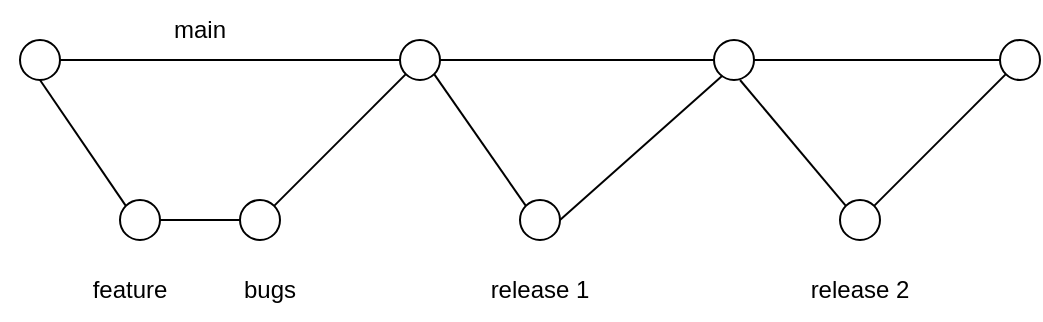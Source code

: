 <mxfile version="20.8.10" type="github">
  <diagram id="cRRqv47HqloywP55wqdQ" name="Page-1">
    <mxGraphModel dx="794" dy="430" grid="1" gridSize="10" guides="1" tooltips="1" connect="1" arrows="1" fold="1" page="1" pageScale="1" pageWidth="850" pageHeight="1100" math="0" shadow="0">
      <root>
        <mxCell id="0" />
        <mxCell id="1" parent="0" />
        <mxCell id="FpPCtnjyutJpVuYdoOeV-2" value="" style="ellipse;whiteSpace=wrap;html=1;aspect=fixed;" parent="1" vertex="1">
          <mxGeometry x="200" y="170" width="20" height="20" as="geometry" />
        </mxCell>
        <mxCell id="5jZFe3Vxfs2hOPpYQZD1-1" value="" style="ellipse;whiteSpace=wrap;html=1;aspect=fixed;" parent="1" vertex="1">
          <mxGeometry x="390" y="170" width="20" height="20" as="geometry" />
        </mxCell>
        <mxCell id="5jZFe3Vxfs2hOPpYQZD1-2" value="" style="ellipse;whiteSpace=wrap;html=1;aspect=fixed;" parent="1" vertex="1">
          <mxGeometry x="690" y="170" width="20" height="20" as="geometry" />
        </mxCell>
        <mxCell id="5jZFe3Vxfs2hOPpYQZD1-3" value="" style="ellipse;whiteSpace=wrap;html=1;aspect=fixed;" parent="1" vertex="1">
          <mxGeometry x="250" y="250" width="20" height="20" as="geometry" />
        </mxCell>
        <mxCell id="5jZFe3Vxfs2hOPpYQZD1-4" value="" style="ellipse;whiteSpace=wrap;html=1;aspect=fixed;" parent="1" vertex="1">
          <mxGeometry x="310" y="250" width="20" height="20" as="geometry" />
        </mxCell>
        <mxCell id="5jZFe3Vxfs2hOPpYQZD1-8" value="" style="ellipse;whiteSpace=wrap;html=1;aspect=fixed;" parent="1" vertex="1">
          <mxGeometry x="450" y="250" width="20" height="20" as="geometry" />
        </mxCell>
        <mxCell id="5jZFe3Vxfs2hOPpYQZD1-9" value="" style="ellipse;whiteSpace=wrap;html=1;aspect=fixed;" parent="1" vertex="1">
          <mxGeometry x="610" y="250" width="20" height="20" as="geometry" />
        </mxCell>
        <mxCell id="5jZFe3Vxfs2hOPpYQZD1-13" value="" style="endArrow=none;html=1;rounded=0;exitX=1;exitY=0.5;exitDx=0;exitDy=0;entryX=0;entryY=0.5;entryDx=0;entryDy=0;" parent="1" source="FpPCtnjyutJpVuYdoOeV-2" target="5jZFe3Vxfs2hOPpYQZD1-1" edge="1">
          <mxGeometry width="50" height="50" relative="1" as="geometry">
            <mxPoint x="380" y="270" as="sourcePoint" />
            <mxPoint x="430" y="220" as="targetPoint" />
          </mxGeometry>
        </mxCell>
        <mxCell id="5jZFe3Vxfs2hOPpYQZD1-14" value="" style="endArrow=none;html=1;rounded=0;exitX=1;exitY=0.5;exitDx=0;exitDy=0;entryX=0;entryY=0.5;entryDx=0;entryDy=0;startArrow=none;" parent="1" source="9eJOyd8Dp_l376vP8gxB-1" target="5jZFe3Vxfs2hOPpYQZD1-2" edge="1">
          <mxGeometry width="50" height="50" relative="1" as="geometry">
            <mxPoint x="425" y="179.5" as="sourcePoint" />
            <mxPoint x="595" y="179.5" as="targetPoint" />
          </mxGeometry>
        </mxCell>
        <mxCell id="5jZFe3Vxfs2hOPpYQZD1-15" value="main" style="text;html=1;strokeColor=none;fillColor=none;align=center;verticalAlign=middle;whiteSpace=wrap;rounded=0;" parent="1" vertex="1">
          <mxGeometry x="260" y="150" width="60" height="30" as="geometry" />
        </mxCell>
        <mxCell id="5jZFe3Vxfs2hOPpYQZD1-17" value="" style="endArrow=none;html=1;rounded=0;exitX=1;exitY=0.5;exitDx=0;exitDy=0;entryX=0;entryY=0.5;entryDx=0;entryDy=0;" parent="1" source="5jZFe3Vxfs2hOPpYQZD1-3" target="5jZFe3Vxfs2hOPpYQZD1-4" edge="1">
          <mxGeometry width="50" height="50" relative="1" as="geometry">
            <mxPoint x="290" y="320" as="sourcePoint" />
            <mxPoint x="340" y="270" as="targetPoint" />
          </mxGeometry>
        </mxCell>
        <mxCell id="5jZFe3Vxfs2hOPpYQZD1-18" value="" style="endArrow=none;html=1;rounded=0;exitX=1;exitY=0.5;exitDx=0;exitDy=0;" parent="1" source="5jZFe3Vxfs2hOPpYQZD1-8" edge="1">
          <mxGeometry width="50" height="50" relative="1" as="geometry">
            <mxPoint x="460" y="290" as="sourcePoint" />
            <mxPoint x="560" y="180" as="targetPoint" />
          </mxGeometry>
        </mxCell>
        <mxCell id="5jZFe3Vxfs2hOPpYQZD1-19" value="" style="endArrow=none;html=1;rounded=0;entryX=0;entryY=1;entryDx=0;entryDy=0;exitX=1;exitY=0;exitDx=0;exitDy=0;" parent="1" source="5jZFe3Vxfs2hOPpYQZD1-4" target="5jZFe3Vxfs2hOPpYQZD1-1" edge="1">
          <mxGeometry width="50" height="50" relative="1" as="geometry">
            <mxPoint x="340" y="300" as="sourcePoint" />
            <mxPoint x="390" y="250" as="targetPoint" />
          </mxGeometry>
        </mxCell>
        <mxCell id="5jZFe3Vxfs2hOPpYQZD1-20" value="" style="endArrow=none;html=1;rounded=0;entryX=0.5;entryY=1;entryDx=0;entryDy=0;exitX=0;exitY=0;exitDx=0;exitDy=0;" parent="1" source="5jZFe3Vxfs2hOPpYQZD1-3" target="FpPCtnjyutJpVuYdoOeV-2" edge="1">
          <mxGeometry width="50" height="50" relative="1" as="geometry">
            <mxPoint x="340" y="300" as="sourcePoint" />
            <mxPoint x="390" y="250" as="targetPoint" />
            <Array as="points">
              <mxPoint x="210" y="190" />
            </Array>
          </mxGeometry>
        </mxCell>
        <mxCell id="5jZFe3Vxfs2hOPpYQZD1-21" value="" style="endArrow=none;html=1;rounded=0;entryX=1;entryY=1;entryDx=0;entryDy=0;exitX=0;exitY=0;exitDx=0;exitDy=0;" parent="1" source="5jZFe3Vxfs2hOPpYQZD1-8" target="5jZFe3Vxfs2hOPpYQZD1-1" edge="1">
          <mxGeometry width="50" height="50" relative="1" as="geometry">
            <mxPoint x="520" y="310" as="sourcePoint" />
            <mxPoint x="570" y="260" as="targetPoint" />
          </mxGeometry>
        </mxCell>
        <mxCell id="5jZFe3Vxfs2hOPpYQZD1-22" value="" style="endArrow=none;html=1;rounded=0;entryX=0;entryY=1;entryDx=0;entryDy=0;exitX=1;exitY=0;exitDx=0;exitDy=0;" parent="1" source="5jZFe3Vxfs2hOPpYQZD1-9" target="5jZFe3Vxfs2hOPpYQZD1-2" edge="1">
          <mxGeometry width="50" height="50" relative="1" as="geometry">
            <mxPoint x="520" y="310" as="sourcePoint" />
            <mxPoint x="570" y="260" as="targetPoint" />
          </mxGeometry>
        </mxCell>
        <mxCell id="5jZFe3Vxfs2hOPpYQZD1-23" value="feature" style="text;html=1;strokeColor=none;fillColor=none;align=center;verticalAlign=middle;whiteSpace=wrap;rounded=0;" parent="1" vertex="1">
          <mxGeometry x="190" y="280" width="130" height="30" as="geometry" />
        </mxCell>
        <mxCell id="5jZFe3Vxfs2hOPpYQZD1-24" value="bugs" style="text;html=1;strokeColor=none;fillColor=none;align=center;verticalAlign=middle;whiteSpace=wrap;rounded=0;" parent="1" vertex="1">
          <mxGeometry x="260" y="280" width="130" height="30" as="geometry" />
        </mxCell>
        <mxCell id="5jZFe3Vxfs2hOPpYQZD1-25" value="release 1" style="text;html=1;strokeColor=none;fillColor=none;align=center;verticalAlign=middle;whiteSpace=wrap;rounded=0;" parent="1" vertex="1">
          <mxGeometry x="395" y="280" width="130" height="30" as="geometry" />
        </mxCell>
        <mxCell id="5jZFe3Vxfs2hOPpYQZD1-26" value="release 2" style="text;html=1;strokeColor=none;fillColor=none;align=center;verticalAlign=middle;whiteSpace=wrap;rounded=0;" parent="1" vertex="1">
          <mxGeometry x="555" y="280" width="130" height="30" as="geometry" />
        </mxCell>
        <mxCell id="9eJOyd8Dp_l376vP8gxB-2" value="" style="endArrow=none;html=1;rounded=0;exitX=1;exitY=0.5;exitDx=0;exitDy=0;entryX=0;entryY=0.5;entryDx=0;entryDy=0;" edge="1" parent="1" source="5jZFe3Vxfs2hOPpYQZD1-1" target="9eJOyd8Dp_l376vP8gxB-1">
          <mxGeometry width="50" height="50" relative="1" as="geometry">
            <mxPoint x="410" y="180" as="sourcePoint" />
            <mxPoint x="690" y="180" as="targetPoint" />
          </mxGeometry>
        </mxCell>
        <mxCell id="9eJOyd8Dp_l376vP8gxB-1" value="" style="ellipse;whiteSpace=wrap;html=1;aspect=fixed;" vertex="1" parent="1">
          <mxGeometry x="547" y="170" width="20" height="20" as="geometry" />
        </mxCell>
        <mxCell id="9eJOyd8Dp_l376vP8gxB-8" value="" style="endArrow=none;html=1;rounded=0;exitX=0;exitY=0;exitDx=0;exitDy=0;" edge="1" parent="1" source="5jZFe3Vxfs2hOPpYQZD1-9">
          <mxGeometry width="50" height="50" relative="1" as="geometry">
            <mxPoint x="400" y="250" as="sourcePoint" />
            <mxPoint x="560" y="190" as="targetPoint" />
          </mxGeometry>
        </mxCell>
      </root>
    </mxGraphModel>
  </diagram>
</mxfile>
